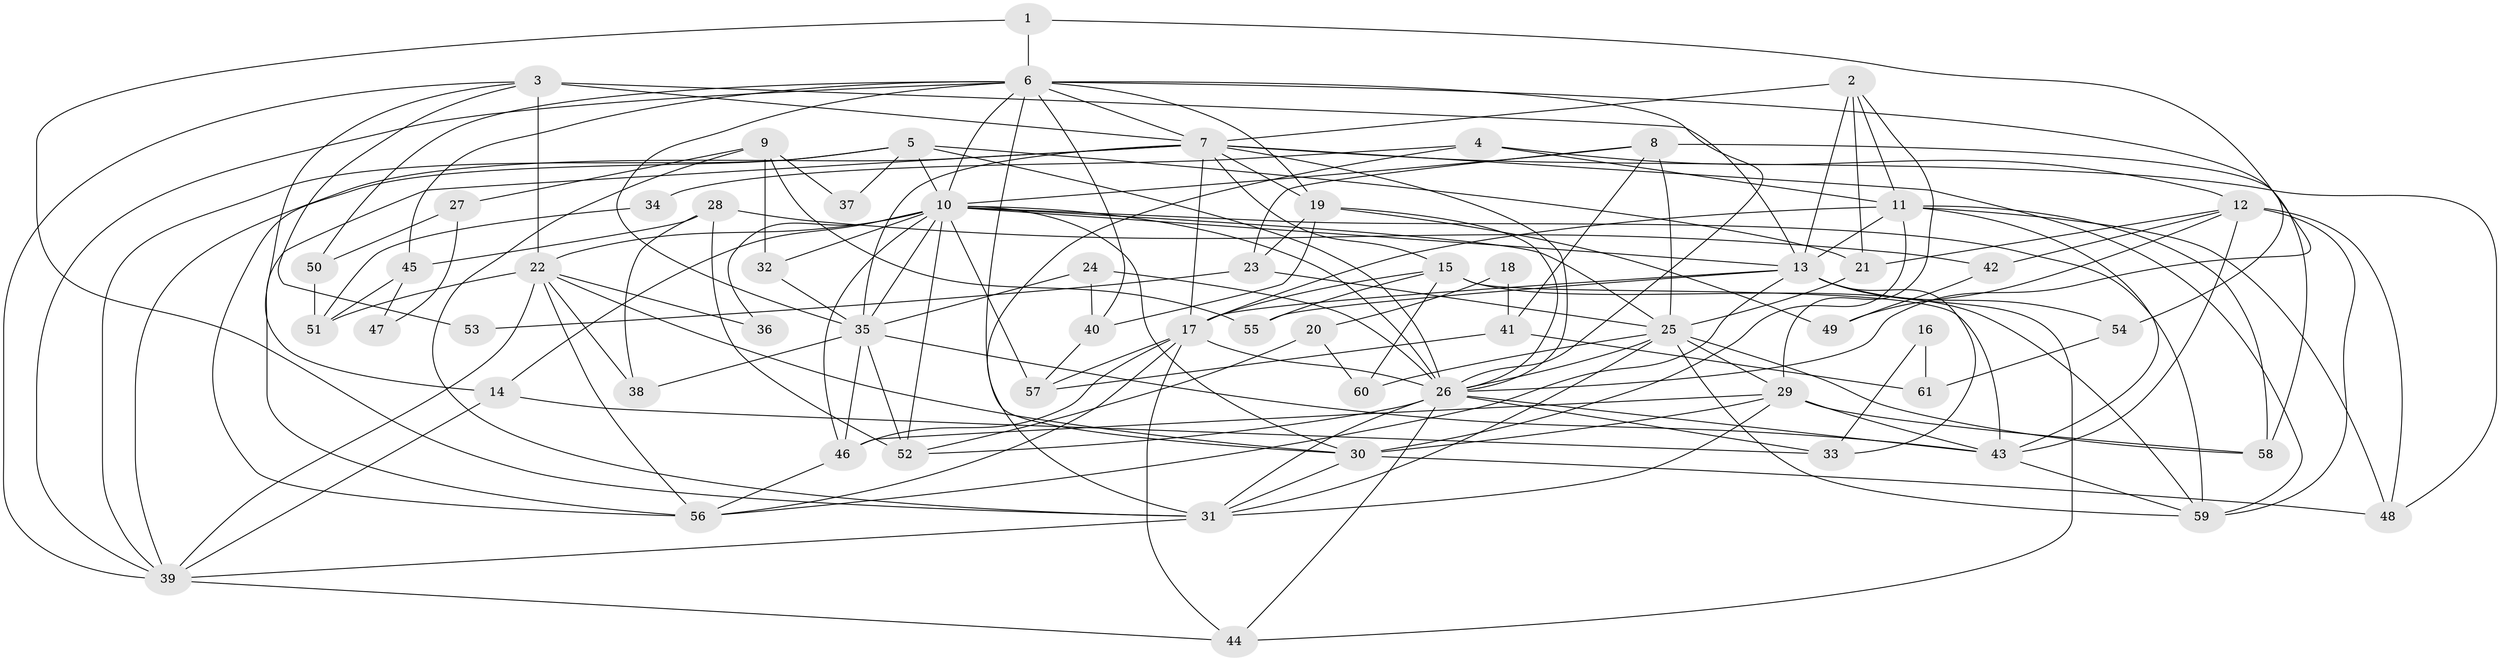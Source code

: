 // original degree distribution, {3: 0.256198347107438, 5: 0.2066115702479339, 2: 0.09917355371900827, 4: 0.3305785123966942, 6: 0.08264462809917356, 7: 0.01652892561983471, 8: 0.008264462809917356}
// Generated by graph-tools (version 1.1) at 2025/36/03/09/25 02:36:10]
// undirected, 61 vertices, 161 edges
graph export_dot {
graph [start="1"]
  node [color=gray90,style=filled];
  1;
  2;
  3;
  4;
  5;
  6;
  7;
  8;
  9;
  10;
  11;
  12;
  13;
  14;
  15;
  16;
  17;
  18;
  19;
  20;
  21;
  22;
  23;
  24;
  25;
  26;
  27;
  28;
  29;
  30;
  31;
  32;
  33;
  34;
  35;
  36;
  37;
  38;
  39;
  40;
  41;
  42;
  43;
  44;
  45;
  46;
  47;
  48;
  49;
  50;
  51;
  52;
  53;
  54;
  55;
  56;
  57;
  58;
  59;
  60;
  61;
  1 -- 6 [weight=1.0];
  1 -- 26 [weight=1.0];
  1 -- 31 [weight=1.0];
  2 -- 7 [weight=1.0];
  2 -- 11 [weight=1.0];
  2 -- 13 [weight=1.0];
  2 -- 21 [weight=1.0];
  2 -- 29 [weight=1.0];
  3 -- 7 [weight=2.0];
  3 -- 13 [weight=1.0];
  3 -- 14 [weight=1.0];
  3 -- 22 [weight=1.0];
  3 -- 39 [weight=1.0];
  3 -- 53 [weight=1.0];
  4 -- 11 [weight=1.0];
  4 -- 12 [weight=1.0];
  4 -- 31 [weight=1.0];
  4 -- 34 [weight=1.0];
  5 -- 10 [weight=2.0];
  5 -- 21 [weight=1.0];
  5 -- 26 [weight=1.0];
  5 -- 37 [weight=1.0];
  5 -- 39 [weight=1.0];
  5 -- 56 [weight=1.0];
  6 -- 7 [weight=2.0];
  6 -- 10 [weight=1.0];
  6 -- 19 [weight=1.0];
  6 -- 26 [weight=1.0];
  6 -- 30 [weight=1.0];
  6 -- 35 [weight=1.0];
  6 -- 39 [weight=1.0];
  6 -- 40 [weight=1.0];
  6 -- 45 [weight=1.0];
  6 -- 50 [weight=1.0];
  6 -- 54 [weight=1.0];
  7 -- 15 [weight=1.0];
  7 -- 17 [weight=2.0];
  7 -- 19 [weight=1.0];
  7 -- 26 [weight=1.0];
  7 -- 35 [weight=1.0];
  7 -- 39 [weight=1.0];
  7 -- 48 [weight=1.0];
  7 -- 56 [weight=1.0];
  7 -- 59 [weight=1.0];
  8 -- 10 [weight=1.0];
  8 -- 23 [weight=1.0];
  8 -- 25 [weight=1.0];
  8 -- 41 [weight=1.0];
  8 -- 58 [weight=1.0];
  9 -- 27 [weight=1.0];
  9 -- 31 [weight=1.0];
  9 -- 32 [weight=1.0];
  9 -- 37 [weight=1.0];
  9 -- 55 [weight=1.0];
  10 -- 13 [weight=1.0];
  10 -- 14 [weight=1.0];
  10 -- 22 [weight=2.0];
  10 -- 25 [weight=1.0];
  10 -- 26 [weight=2.0];
  10 -- 30 [weight=3.0];
  10 -- 32 [weight=1.0];
  10 -- 35 [weight=1.0];
  10 -- 36 [weight=1.0];
  10 -- 46 [weight=1.0];
  10 -- 52 [weight=1.0];
  10 -- 57 [weight=1.0];
  10 -- 59 [weight=1.0];
  11 -- 13 [weight=1.0];
  11 -- 17 [weight=1.0];
  11 -- 30 [weight=1.0];
  11 -- 43 [weight=2.0];
  11 -- 48 [weight=1.0];
  11 -- 58 [weight=1.0];
  12 -- 21 [weight=1.0];
  12 -- 42 [weight=1.0];
  12 -- 43 [weight=1.0];
  12 -- 48 [weight=1.0];
  12 -- 49 [weight=1.0];
  12 -- 59 [weight=1.0];
  13 -- 17 [weight=1.0];
  13 -- 33 [weight=1.0];
  13 -- 44 [weight=1.0];
  13 -- 54 [weight=1.0];
  13 -- 55 [weight=1.0];
  13 -- 56 [weight=1.0];
  14 -- 33 [weight=1.0];
  14 -- 39 [weight=1.0];
  15 -- 17 [weight=2.0];
  15 -- 43 [weight=1.0];
  15 -- 55 [weight=1.0];
  15 -- 59 [weight=1.0];
  15 -- 60 [weight=1.0];
  16 -- 33 [weight=1.0];
  16 -- 61 [weight=1.0];
  17 -- 26 [weight=1.0];
  17 -- 44 [weight=1.0];
  17 -- 46 [weight=1.0];
  17 -- 56 [weight=1.0];
  17 -- 57 [weight=1.0];
  18 -- 20 [weight=1.0];
  18 -- 41 [weight=1.0];
  19 -- 23 [weight=1.0];
  19 -- 26 [weight=1.0];
  19 -- 40 [weight=1.0];
  19 -- 49 [weight=1.0];
  20 -- 52 [weight=1.0];
  20 -- 60 [weight=1.0];
  21 -- 25 [weight=1.0];
  22 -- 30 [weight=1.0];
  22 -- 36 [weight=2.0];
  22 -- 38 [weight=1.0];
  22 -- 39 [weight=1.0];
  22 -- 51 [weight=2.0];
  22 -- 56 [weight=1.0];
  23 -- 25 [weight=1.0];
  23 -- 53 [weight=1.0];
  24 -- 26 [weight=2.0];
  24 -- 35 [weight=1.0];
  24 -- 40 [weight=1.0];
  25 -- 26 [weight=1.0];
  25 -- 29 [weight=1.0];
  25 -- 31 [weight=1.0];
  25 -- 58 [weight=1.0];
  25 -- 59 [weight=1.0];
  25 -- 60 [weight=1.0];
  26 -- 31 [weight=1.0];
  26 -- 33 [weight=1.0];
  26 -- 43 [weight=1.0];
  26 -- 44 [weight=1.0];
  26 -- 52 [weight=1.0];
  27 -- 47 [weight=1.0];
  27 -- 50 [weight=1.0];
  28 -- 38 [weight=1.0];
  28 -- 42 [weight=1.0];
  28 -- 45 [weight=1.0];
  28 -- 52 [weight=1.0];
  29 -- 30 [weight=1.0];
  29 -- 31 [weight=1.0];
  29 -- 43 [weight=1.0];
  29 -- 46 [weight=1.0];
  29 -- 58 [weight=1.0];
  30 -- 31 [weight=1.0];
  30 -- 48 [weight=1.0];
  31 -- 39 [weight=1.0];
  32 -- 35 [weight=1.0];
  34 -- 51 [weight=1.0];
  35 -- 38 [weight=1.0];
  35 -- 43 [weight=1.0];
  35 -- 46 [weight=1.0];
  35 -- 52 [weight=2.0];
  39 -- 44 [weight=1.0];
  40 -- 57 [weight=1.0];
  41 -- 57 [weight=1.0];
  41 -- 61 [weight=1.0];
  42 -- 49 [weight=1.0];
  43 -- 59 [weight=1.0];
  45 -- 47 [weight=1.0];
  45 -- 51 [weight=1.0];
  46 -- 56 [weight=1.0];
  50 -- 51 [weight=1.0];
  54 -- 61 [weight=1.0];
}
